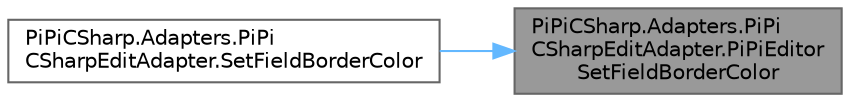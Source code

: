 digraph "PiPiCSharp.Adapters.PiPiCSharpEditAdapter.PiPiEditorSetFieldBorderColor"
{
 // LATEX_PDF_SIZE
  bgcolor="transparent";
  edge [fontname=Helvetica,fontsize=10,labelfontname=Helvetica,labelfontsize=10];
  node [fontname=Helvetica,fontsize=10,shape=box,height=0.2,width=0.4];
  rankdir="RL";
  Node1 [id="Node000001",label="PiPiCSharp.Adapters.PiPi\lCSharpEditAdapter.PiPiEditor\lSetFieldBorderColor",height=0.2,width=0.4,color="gray40", fillcolor="grey60", style="filled", fontcolor="black",tooltip="Invoke c++ PiPiEditor SetFieldBorderColor."];
  Node1 -> Node2 [id="edge1_Node000001_Node000002",dir="back",color="steelblue1",style="solid",tooltip=" "];
  Node2 [id="Node000002",label="PiPiCSharp.Adapters.PiPi\lCSharpEditAdapter.SetFieldBorderColor",height=0.2,width=0.4,color="grey40", fillcolor="white", style="filled",URL="$class_pi_pi_c_sharp_1_1_adapters_1_1_pi_pi_c_sharp_edit_adapter.html#ac22206860b889d9cdfb805dfb5e205f1",tooltip="Set field border color."];
}
